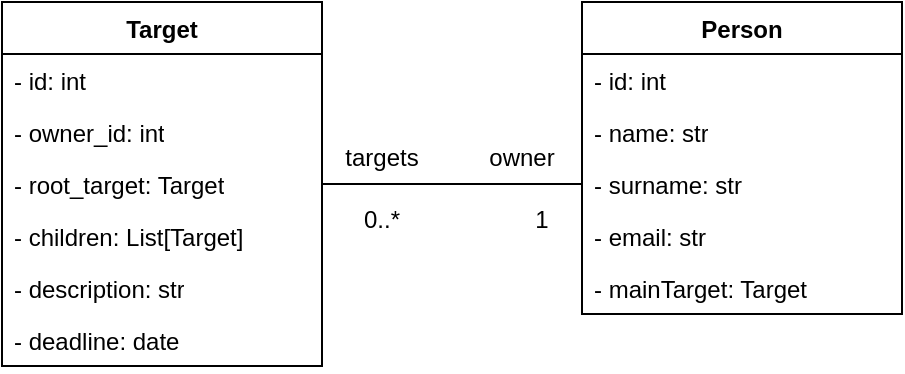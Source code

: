 <mxfile version="24.4.9" type="device">
  <diagram name="Page-1" id="R6bm-1jFw32X7gdDUMXq">
    <mxGraphModel dx="954" dy="615" grid="1" gridSize="10" guides="1" tooltips="1" connect="1" arrows="1" fold="1" page="1" pageScale="1" pageWidth="850" pageHeight="1100" math="0" shadow="0">
      <root>
        <mxCell id="0" />
        <mxCell id="1" parent="0" />
        <mxCell id="l-cQZD4Hu1PDqet3SuJc-4" value="Target" style="swimlane;fontStyle=1;align=center;verticalAlign=top;childLayout=stackLayout;horizontal=1;startSize=26;horizontalStack=0;resizeParent=1;resizeParentMax=0;resizeLast=0;collapsible=1;marginBottom=0;whiteSpace=wrap;html=1;" vertex="1" parent="1">
          <mxGeometry x="120" y="160" width="160" height="182" as="geometry" />
        </mxCell>
        <mxCell id="l-cQZD4Hu1PDqet3SuJc-18" value="&lt;div&gt;- id: int&lt;/div&gt;&lt;div&gt;&lt;br&gt;&lt;/div&gt;" style="text;strokeColor=none;fillColor=none;align=left;verticalAlign=top;spacingLeft=4;spacingRight=4;overflow=hidden;rotatable=0;points=[[0,0.5],[1,0.5]];portConstraint=eastwest;whiteSpace=wrap;html=1;" vertex="1" parent="l-cQZD4Hu1PDqet3SuJc-4">
          <mxGeometry y="26" width="160" height="26" as="geometry" />
        </mxCell>
        <mxCell id="l-cQZD4Hu1PDqet3SuJc-5" value="&lt;div&gt;- owner_id: int&lt;/div&gt;&lt;div&gt;&lt;br&gt;&lt;/div&gt;" style="text;strokeColor=none;fillColor=none;align=left;verticalAlign=top;spacingLeft=4;spacingRight=4;overflow=hidden;rotatable=0;points=[[0,0.5],[1,0.5]];portConstraint=eastwest;whiteSpace=wrap;html=1;" vertex="1" parent="l-cQZD4Hu1PDqet3SuJc-4">
          <mxGeometry y="52" width="160" height="26" as="geometry" />
        </mxCell>
        <mxCell id="l-cQZD4Hu1PDqet3SuJc-8" value="&lt;div&gt;- root_target: Target &lt;br&gt;&lt;/div&gt;&lt;div&gt;&lt;br&gt;&lt;/div&gt;" style="text;strokeColor=none;fillColor=none;align=left;verticalAlign=top;spacingLeft=4;spacingRight=4;overflow=hidden;rotatable=0;points=[[0,0.5],[1,0.5]];portConstraint=eastwest;whiteSpace=wrap;html=1;" vertex="1" parent="l-cQZD4Hu1PDqet3SuJc-4">
          <mxGeometry y="78" width="160" height="26" as="geometry" />
        </mxCell>
        <mxCell id="l-cQZD4Hu1PDqet3SuJc-9" value="- children: List[Target]" style="text;strokeColor=none;fillColor=none;align=left;verticalAlign=top;spacingLeft=4;spacingRight=4;overflow=hidden;rotatable=0;points=[[0,0.5],[1,0.5]];portConstraint=eastwest;whiteSpace=wrap;html=1;" vertex="1" parent="l-cQZD4Hu1PDqet3SuJc-4">
          <mxGeometry y="104" width="160" height="26" as="geometry" />
        </mxCell>
        <mxCell id="l-cQZD4Hu1PDqet3SuJc-10" value="- description: str" style="text;strokeColor=none;fillColor=none;align=left;verticalAlign=top;spacingLeft=4;spacingRight=4;overflow=hidden;rotatable=0;points=[[0,0.5],[1,0.5]];portConstraint=eastwest;whiteSpace=wrap;html=1;" vertex="1" parent="l-cQZD4Hu1PDqet3SuJc-4">
          <mxGeometry y="130" width="160" height="26" as="geometry" />
        </mxCell>
        <mxCell id="l-cQZD4Hu1PDqet3SuJc-11" value="- deadline: date" style="text;strokeColor=none;fillColor=none;align=left;verticalAlign=top;spacingLeft=4;spacingRight=4;overflow=hidden;rotatable=0;points=[[0,0.5],[1,0.5]];portConstraint=eastwest;whiteSpace=wrap;html=1;" vertex="1" parent="l-cQZD4Hu1PDqet3SuJc-4">
          <mxGeometry y="156" width="160" height="26" as="geometry" />
        </mxCell>
        <mxCell id="l-cQZD4Hu1PDqet3SuJc-12" value="Person" style="swimlane;fontStyle=1;align=center;verticalAlign=top;childLayout=stackLayout;horizontal=1;startSize=26;horizontalStack=0;resizeParent=1;resizeParentMax=0;resizeLast=0;collapsible=1;marginBottom=0;whiteSpace=wrap;html=1;" vertex="1" parent="1">
          <mxGeometry x="410" y="160" width="160" height="156" as="geometry" />
        </mxCell>
        <mxCell id="l-cQZD4Hu1PDqet3SuJc-19" value="&lt;div&gt;- id: int&lt;/div&gt;" style="text;strokeColor=none;fillColor=none;align=left;verticalAlign=top;spacingLeft=4;spacingRight=4;overflow=hidden;rotatable=0;points=[[0,0.5],[1,0.5]];portConstraint=eastwest;whiteSpace=wrap;html=1;" vertex="1" parent="l-cQZD4Hu1PDqet3SuJc-12">
          <mxGeometry y="26" width="160" height="26" as="geometry" />
        </mxCell>
        <mxCell id="l-cQZD4Hu1PDqet3SuJc-13" value="&lt;div&gt;- name: str&lt;br&gt;&lt;/div&gt;&lt;div&gt;&lt;br&gt;&lt;/div&gt;" style="text;strokeColor=none;fillColor=none;align=left;verticalAlign=top;spacingLeft=4;spacingRight=4;overflow=hidden;rotatable=0;points=[[0,0.5],[1,0.5]];portConstraint=eastwest;whiteSpace=wrap;html=1;" vertex="1" parent="l-cQZD4Hu1PDqet3SuJc-12">
          <mxGeometry y="52" width="160" height="26" as="geometry" />
        </mxCell>
        <mxCell id="l-cQZD4Hu1PDqet3SuJc-14" value="&lt;div&gt;- surname: str&lt;br&gt;&lt;/div&gt;&lt;div&gt;&lt;br&gt;&lt;/div&gt;" style="text;strokeColor=none;fillColor=none;align=left;verticalAlign=top;spacingLeft=4;spacingRight=4;overflow=hidden;rotatable=0;points=[[0,0.5],[1,0.5]];portConstraint=eastwest;whiteSpace=wrap;html=1;" vertex="1" parent="l-cQZD4Hu1PDqet3SuJc-12">
          <mxGeometry y="78" width="160" height="26" as="geometry" />
        </mxCell>
        <mxCell id="l-cQZD4Hu1PDqet3SuJc-20" value="&lt;div&gt;- email: str&lt;br&gt;&lt;/div&gt;" style="text;strokeColor=none;fillColor=none;align=left;verticalAlign=top;spacingLeft=4;spacingRight=4;overflow=hidden;rotatable=0;points=[[0,0.5],[1,0.5]];portConstraint=eastwest;whiteSpace=wrap;html=1;" vertex="1" parent="l-cQZD4Hu1PDqet3SuJc-12">
          <mxGeometry y="104" width="160" height="26" as="geometry" />
        </mxCell>
        <mxCell id="l-cQZD4Hu1PDqet3SuJc-15" value="- mainTarget: Target" style="text;strokeColor=none;fillColor=none;align=left;verticalAlign=top;spacingLeft=4;spacingRight=4;overflow=hidden;rotatable=0;points=[[0,0.5],[1,0.5]];portConstraint=eastwest;whiteSpace=wrap;html=1;" vertex="1" parent="l-cQZD4Hu1PDqet3SuJc-12">
          <mxGeometry y="130" width="160" height="26" as="geometry" />
        </mxCell>
        <mxCell id="l-cQZD4Hu1PDqet3SuJc-21" style="edgeStyle=orthogonalEdgeStyle;rounded=0;orthogonalLoop=1;jettySize=auto;html=1;exitX=1;exitY=0.5;exitDx=0;exitDy=0;endArrow=none;endFill=0;" edge="1" parent="1" source="l-cQZD4Hu1PDqet3SuJc-8" target="l-cQZD4Hu1PDqet3SuJc-14">
          <mxGeometry relative="1" as="geometry" />
        </mxCell>
        <mxCell id="l-cQZD4Hu1PDqet3SuJc-23" value="targets" style="text;html=1;align=center;verticalAlign=middle;whiteSpace=wrap;rounded=0;" vertex="1" parent="1">
          <mxGeometry x="290" y="233" width="40" height="10" as="geometry" />
        </mxCell>
        <mxCell id="l-cQZD4Hu1PDqet3SuJc-24" value="0..*" style="text;html=1;align=center;verticalAlign=middle;whiteSpace=wrap;rounded=0;" vertex="1" parent="1">
          <mxGeometry x="290" y="260" width="40" height="17" as="geometry" />
        </mxCell>
        <mxCell id="l-cQZD4Hu1PDqet3SuJc-25" value="1" style="text;html=1;align=center;verticalAlign=middle;whiteSpace=wrap;rounded=0;" vertex="1" parent="1">
          <mxGeometry x="370" y="260" width="40" height="17" as="geometry" />
        </mxCell>
        <mxCell id="l-cQZD4Hu1PDqet3SuJc-26" value="owner" style="text;html=1;align=center;verticalAlign=middle;whiteSpace=wrap;rounded=0;" vertex="1" parent="1">
          <mxGeometry x="360" y="233" width="40" height="10" as="geometry" />
        </mxCell>
      </root>
    </mxGraphModel>
  </diagram>
</mxfile>
